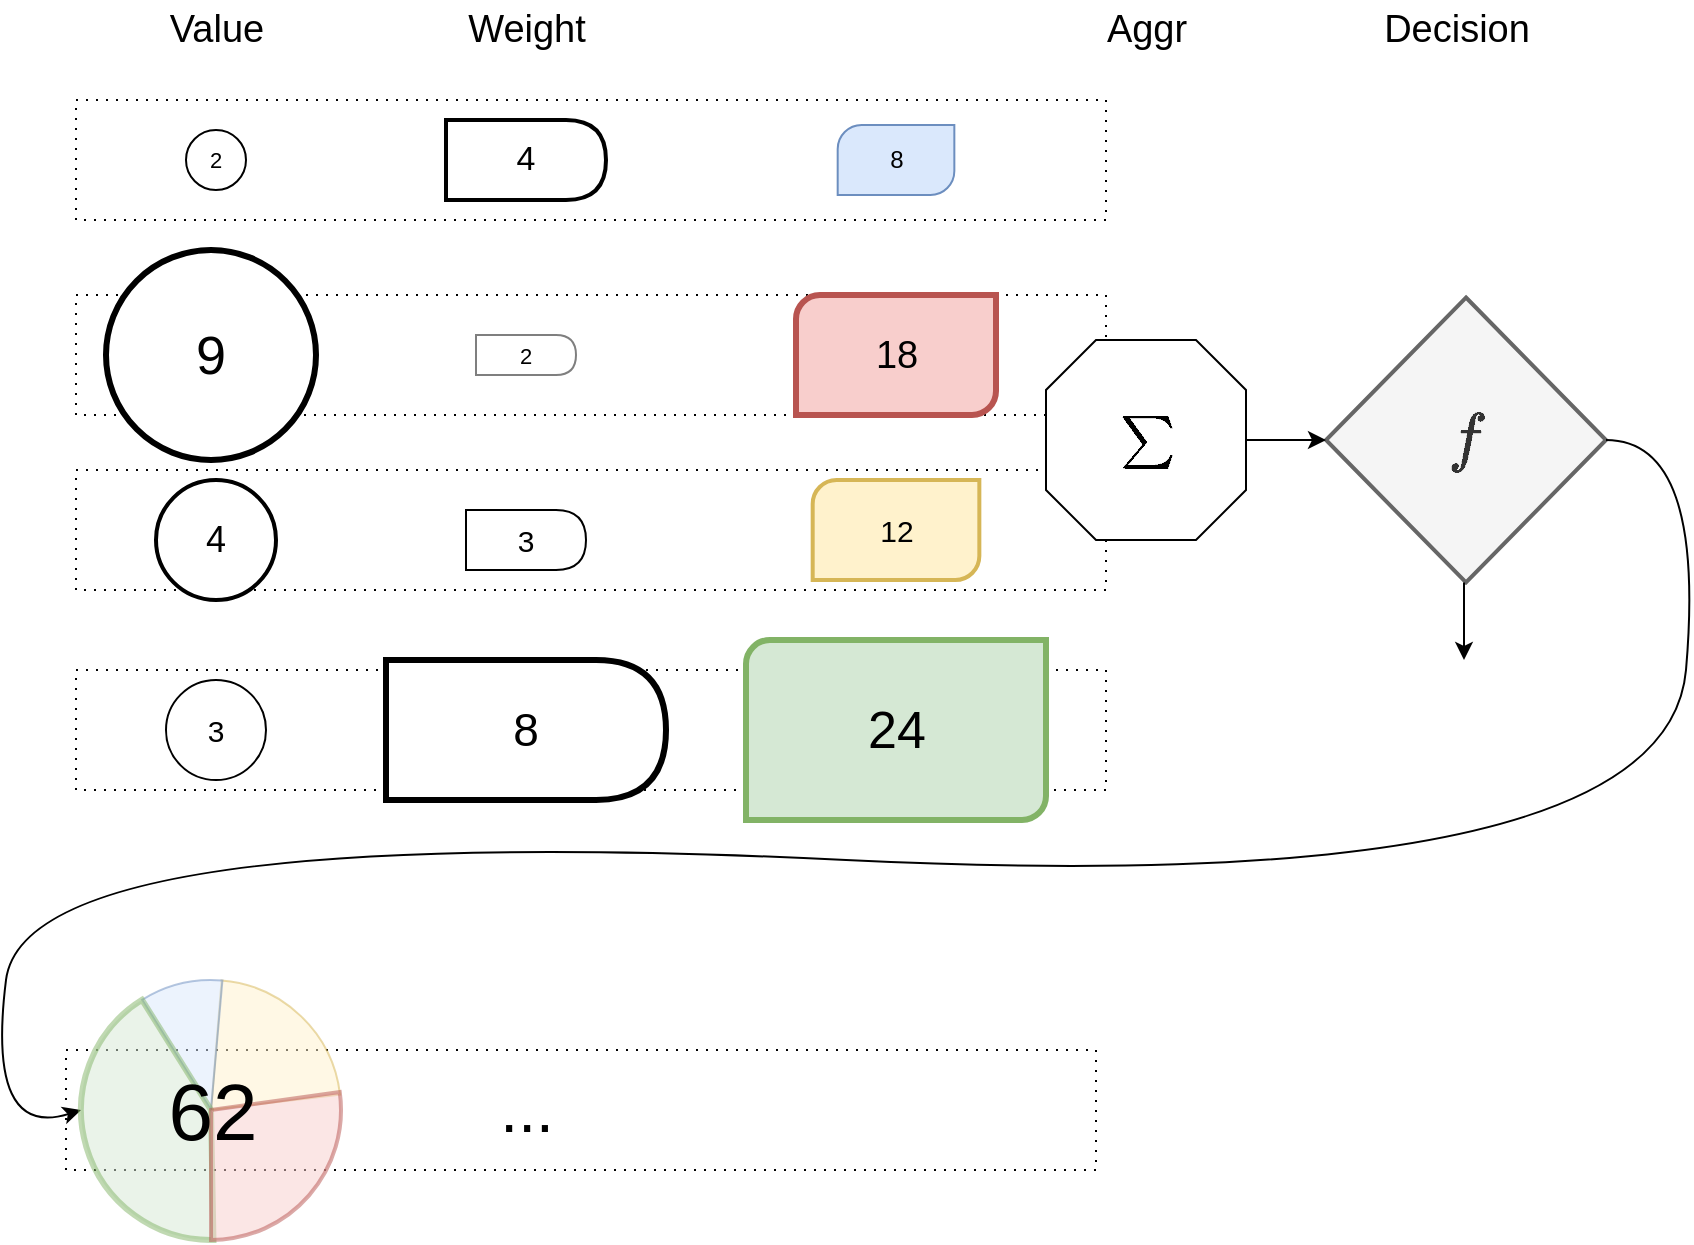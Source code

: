 <mxfile version="13.6.2" type="device"><diagram id="LMWyQMv8GGFJ3YAqvAVa" name="Page-1"><mxGraphModel dx="1086" dy="807" grid="1" gridSize="10" guides="1" tooltips="1" connect="1" arrows="1" fold="1" page="1" pageScale="1" pageWidth="1600" pageHeight="900" math="1" shadow="0"><root><mxCell id="0"/><mxCell id="1" parent="0"/><mxCell id="hbQWCsL1lXHKUxa8DN-b-52" value="" style="rounded=0;whiteSpace=wrap;html=1;fontSize=17;sketch=0;shadow=0;glass=0;dashed=1;dashPattern=1 4;" parent="1" vertex="1"><mxGeometry x="250" y="705" width="515" height="60" as="geometry"/></mxCell><mxCell id="hbQWCsL1lXHKUxa8DN-b-35" value="" style="rounded=0;whiteSpace=wrap;html=1;fontSize=17;sketch=0;shadow=0;glass=0;dashed=1;dashPattern=1 4;" parent="1" vertex="1"><mxGeometry x="255" y="515" width="515" height="60" as="geometry"/></mxCell><mxCell id="hbQWCsL1lXHKUxa8DN-b-34" value="" style="rounded=0;whiteSpace=wrap;html=1;fontSize=17;sketch=0;shadow=0;glass=0;dashed=1;dashPattern=1 4;" parent="1" vertex="1"><mxGeometry x="255" y="415" width="515" height="60" as="geometry"/></mxCell><mxCell id="hbQWCsL1lXHKUxa8DN-b-33" value="" style="rounded=0;whiteSpace=wrap;html=1;fontSize=17;glass=0;sketch=0;shadow=0;dashed=1;dashPattern=1 4;" parent="1" vertex="1"><mxGeometry x="255" y="327.5" width="515" height="60" as="geometry"/></mxCell><mxCell id="hbQWCsL1lXHKUxa8DN-b-32" value="" style="rounded=0;whiteSpace=wrap;html=1;fontSize=17;sketch=0;shadow=0;glass=0;dashed=1;dashPattern=1 4;" parent="1" vertex="1"><mxGeometry x="255" y="230" width="515" height="60" as="geometry"/></mxCell><mxCell id="hbQWCsL1lXHKUxa8DN-b-2" value="2" style="ellipse;whiteSpace=wrap;html=1;aspect=fixed;fontSize=11;shadow=0;sketch=0;" parent="1" vertex="1"><mxGeometry x="310" y="245" width="30" height="30" as="geometry"/></mxCell><mxCell id="hbQWCsL1lXHKUxa8DN-b-3" value="4" style="ellipse;whiteSpace=wrap;html=1;aspect=fixed;fontSize=18;shadow=0;sketch=0;strokeWidth=2;" parent="1" vertex="1"><mxGeometry x="295" y="420" width="60" height="60" as="geometry"/></mxCell><mxCell id="hbQWCsL1lXHKUxa8DN-b-4" value="9" style="ellipse;whiteSpace=wrap;html=1;aspect=fixed;fontSize=27;shadow=0;sketch=0;strokeWidth=3;" parent="1" vertex="1"><mxGeometry x="270" y="305" width="105" height="105" as="geometry"/></mxCell><mxCell id="hbQWCsL1lXHKUxa8DN-b-5" value="3" style="ellipse;whiteSpace=wrap;html=1;aspect=fixed;fontSize=15;shadow=0;sketch=0;" parent="1" vertex="1"><mxGeometry x="300" y="520" width="50" height="50" as="geometry"/></mxCell><mxCell id="hbQWCsL1lXHKUxa8DN-b-15" value="4" style="shape=delay;whiteSpace=wrap;html=1;fontSize=17;shadow=0;sketch=0;strokeWidth=2;" parent="1" vertex="1"><mxGeometry x="440" y="240" width="80" height="40" as="geometry"/></mxCell><mxCell id="hbQWCsL1lXHKUxa8DN-b-16" value="3" style="shape=delay;whiteSpace=wrap;html=1;fontSize=15;shadow=0;sketch=0;" parent="1" vertex="1"><mxGeometry x="450" y="435" width="60" height="30" as="geometry"/></mxCell><mxCell id="hbQWCsL1lXHKUxa8DN-b-17" value="2" style="shape=delay;whiteSpace=wrap;html=1;fontSize=11;shadow=0;sketch=0;opacity=50;" parent="1" vertex="1"><mxGeometry x="455" y="347.5" width="50" height="20" as="geometry"/></mxCell><mxCell id="hbQWCsL1lXHKUxa8DN-b-20" value="8" style="shape=delay;whiteSpace=wrap;html=1;fontSize=23;shadow=0;sketch=0;strokeWidth=3;" parent="1" vertex="1"><mxGeometry x="410" y="510" width="140" height="70" as="geometry"/></mxCell><mxCell id="hbQWCsL1lXHKUxa8DN-b-21" value="Value" style="text;html=1;align=center;verticalAlign=middle;resizable=0;points=[];autosize=1;fontSize=19;" parent="1" vertex="1"><mxGeometry x="295" y="180" width="60" height="30" as="geometry"/></mxCell><mxCell id="hbQWCsL1lXHKUxa8DN-b-22" value="Weight" style="text;html=1;align=center;verticalAlign=middle;resizable=0;points=[];autosize=1;fontSize=19;" parent="1" vertex="1"><mxGeometry x="445" y="180" width="70" height="30" as="geometry"/></mxCell><mxCell id="hbQWCsL1lXHKUxa8DN-b-23" value="\(\sum\)" style="verticalLabelPosition=middle;verticalAlign=middle;html=1;shape=mxgraph.basic.polygon;polyCoords=[[0.25,0],[0.75,0],[1,0.25],[1,0.75],[0.75,1],[0.25,1],[0,0.75],[0,0.25]];polyline=0;fontSize=22;labelPosition=center;align=center;" parent="1" vertex="1"><mxGeometry x="740" y="350" width="100" height="100" as="geometry"/></mxCell><mxCell id="hbQWCsL1lXHKUxa8DN-b-24" value="Aggr" style="text;html=1;align=center;verticalAlign=middle;resizable=0;points=[];autosize=1;fontSize=19;" parent="1" vertex="1"><mxGeometry x="760" y="180" width="60" height="30" as="geometry"/></mxCell><mxCell id="hbQWCsL1lXHKUxa8DN-b-25" value="8" style="verticalLabelPosition=middle;verticalAlign=middle;html=1;shape=mxgraph.basic.diag_round_rect;dx=6;fontSize=12;labelPosition=center;align=center;shadow=0;sketch=0;fillColor=#dae8fc;strokeColor=#6c8ebf;" parent="1" vertex="1"><mxGeometry x="635.84" y="242.5" width="58.33" height="35" as="geometry"/></mxCell><mxCell id="hbQWCsL1lXHKUxa8DN-b-27" value="12" style="verticalLabelPosition=middle;verticalAlign=middle;html=1;shape=mxgraph.basic.diag_round_rect;dx=6;fontSize=15;labelPosition=center;align=center;shadow=0;sketch=0;strokeWidth=2;fillColor=#fff2cc;strokeColor=#d6b656;" parent="1" vertex="1"><mxGeometry x="623.34" y="420" width="83.33" height="50" as="geometry"/></mxCell><mxCell id="hbQWCsL1lXHKUxa8DN-b-28" value="18" style="verticalLabelPosition=middle;verticalAlign=middle;html=1;shape=mxgraph.basic.diag_round_rect;dx=6;fontSize=19;labelPosition=center;align=center;shadow=0;sketch=0;strokeWidth=3;fillColor=#f8cecc;strokeColor=#b85450;" parent="1" vertex="1"><mxGeometry x="615" y="327.5" width="100" height="60" as="geometry"/></mxCell><mxCell id="hbQWCsL1lXHKUxa8DN-b-29" value="24" style="verticalLabelPosition=middle;verticalAlign=middle;html=1;shape=mxgraph.basic.diag_round_rect;dx=6;fontSize=26;labelPosition=center;align=center;shadow=0;sketch=0;strokeWidth=3;fillColor=#d5e8d4;strokeColor=#82b366;" parent="1" vertex="1"><mxGeometry x="590" y="500" width="150" height="90" as="geometry"/></mxCell><mxCell id="hbQWCsL1lXHKUxa8DN-b-37" value="\(f\)" style="strokeWidth=2;html=1;shape=mxgraph.flowchart.decision;whiteSpace=wrap;fontSize=28;verticalAlign=middle;spacingTop=0;spacingLeft=0;fillColor=#f5f5f5;strokeColor=#666666;fontColor=#333333;" parent="1" vertex="1"><mxGeometry x="880" y="328.75" width="140" height="142.5" as="geometry"/></mxCell><mxCell id="hbQWCsL1lXHKUxa8DN-b-42" value="" style="endArrow=classic;html=1;fontSize=22;entryX=0;entryY=0.5;entryDx=0;entryDy=0;entryPerimeter=0;" parent="1" source="hbQWCsL1lXHKUxa8DN-b-23" target="hbQWCsL1lXHKUxa8DN-b-37" edge="1"><mxGeometry width="50" height="50" relative="1" as="geometry"><mxPoint x="860" y="520" as="sourcePoint"/><mxPoint x="910" y="470" as="targetPoint"/></mxGeometry></mxCell><mxCell id="hbQWCsL1lXHKUxa8DN-b-45" value="" style="endArrow=classic;html=1;fontSize=22;exitX=0.5;exitY=1;exitDx=0;exitDy=0;exitPerimeter=0;" parent="1" edge="1"><mxGeometry width="50" height="50" relative="1" as="geometry"><mxPoint x="949" y="471.25" as="sourcePoint"/><mxPoint x="949" y="510" as="targetPoint"/></mxGeometry></mxCell><mxCell id="hbQWCsL1lXHKUxa8DN-b-47" value="" style="curved=1;endArrow=classic;html=1;fontSize=16;exitX=1;exitY=0.5;exitDx=0;exitDy=0;exitPerimeter=0;entryX=0;entryY=0.5;entryDx=0;entryDy=0;" parent="1" source="hbQWCsL1lXHKUxa8DN-b-37" edge="1"><mxGeometry width="50" height="50" relative="1" as="geometry"><mxPoint x="1050" y="520" as="sourcePoint"/><mxPoint x="257.5" y="735" as="targetPoint"/><Array as="points"><mxPoint x="1070" y="400"/><mxPoint x="1050" y="630"/><mxPoint x="230" y="590"/><mxPoint x="210" y="750"/></Array></mxGeometry></mxCell><mxCell id="hbQWCsL1lXHKUxa8DN-b-53" value="..." style="text;html=1;align=center;verticalAlign=middle;resizable=0;points=[];autosize=1;fontSize=32;" parent="1" vertex="1"><mxGeometry x="460" y="715" width="40" height="40" as="geometry"/></mxCell><mxCell id="hbQWCsL1lXHKUxa8DN-b-54" value="Decision" style="text;html=1;align=center;verticalAlign=middle;resizable=0;points=[];autosize=1;fontSize=19;" parent="1" vertex="1"><mxGeometry x="900" y="180" width="90" height="30" as="geometry"/></mxCell><mxCell id="HiPNe9kAdw1kE7dxW_HQ-2" value="" style="verticalLabelPosition=bottom;verticalAlign=top;html=1;shape=mxgraph.basic.pie;fillColor=#fff2cc;strokeColor=#d6b656;startAngle=0.013;endAngle=0.231;opacity=50;strokeWidth=1;" vertex="1" parent="1"><mxGeometry x="257.5" y="670" width="130" height="130" as="geometry"/></mxCell><mxCell id="HiPNe9kAdw1kE7dxW_HQ-3" value="" style="verticalLabelPosition=bottom;verticalAlign=top;html=1;shape=mxgraph.basic.pie;fillColor=#dae8fc;strokeColor=#6c8ebf;startAngle=0.911;endAngle=0.014;opacity=50;strokeWidth=1;" vertex="1" parent="1"><mxGeometry x="257.5" y="670" width="130" height="130" as="geometry"/></mxCell><mxCell id="HiPNe9kAdw1kE7dxW_HQ-4" value="" style="verticalLabelPosition=bottom;verticalAlign=top;html=1;shape=mxgraph.basic.pie;fillColor=#d5e8d4;strokeColor=#82b366;startAngle=0.497;endAngle=0.911;opacity=50;sketch=0;labelBorderColor=none;strokeWidth=3;" vertex="1" parent="1"><mxGeometry x="257.5" y="670" width="130" height="130" as="geometry"/></mxCell><mxCell id="HiPNe9kAdw1kE7dxW_HQ-1" value="&lt;font style=&quot;font-size: 40px&quot;&gt;62&lt;/font&gt;" style="verticalLabelPosition=middle;verticalAlign=middle;html=1;shape=mxgraph.basic.pie;fillColor=#f8cecc;strokeColor=#b85450;startAngle=0.228;endAngle=0.5;labelPosition=center;align=center;sketch=0;shadow=0;opacity=50;strokeWidth=2;" vertex="1" parent="1"><mxGeometry x="257.5" y="670" width="130" height="130" as="geometry"/></mxCell></root></mxGraphModel></diagram></mxfile>